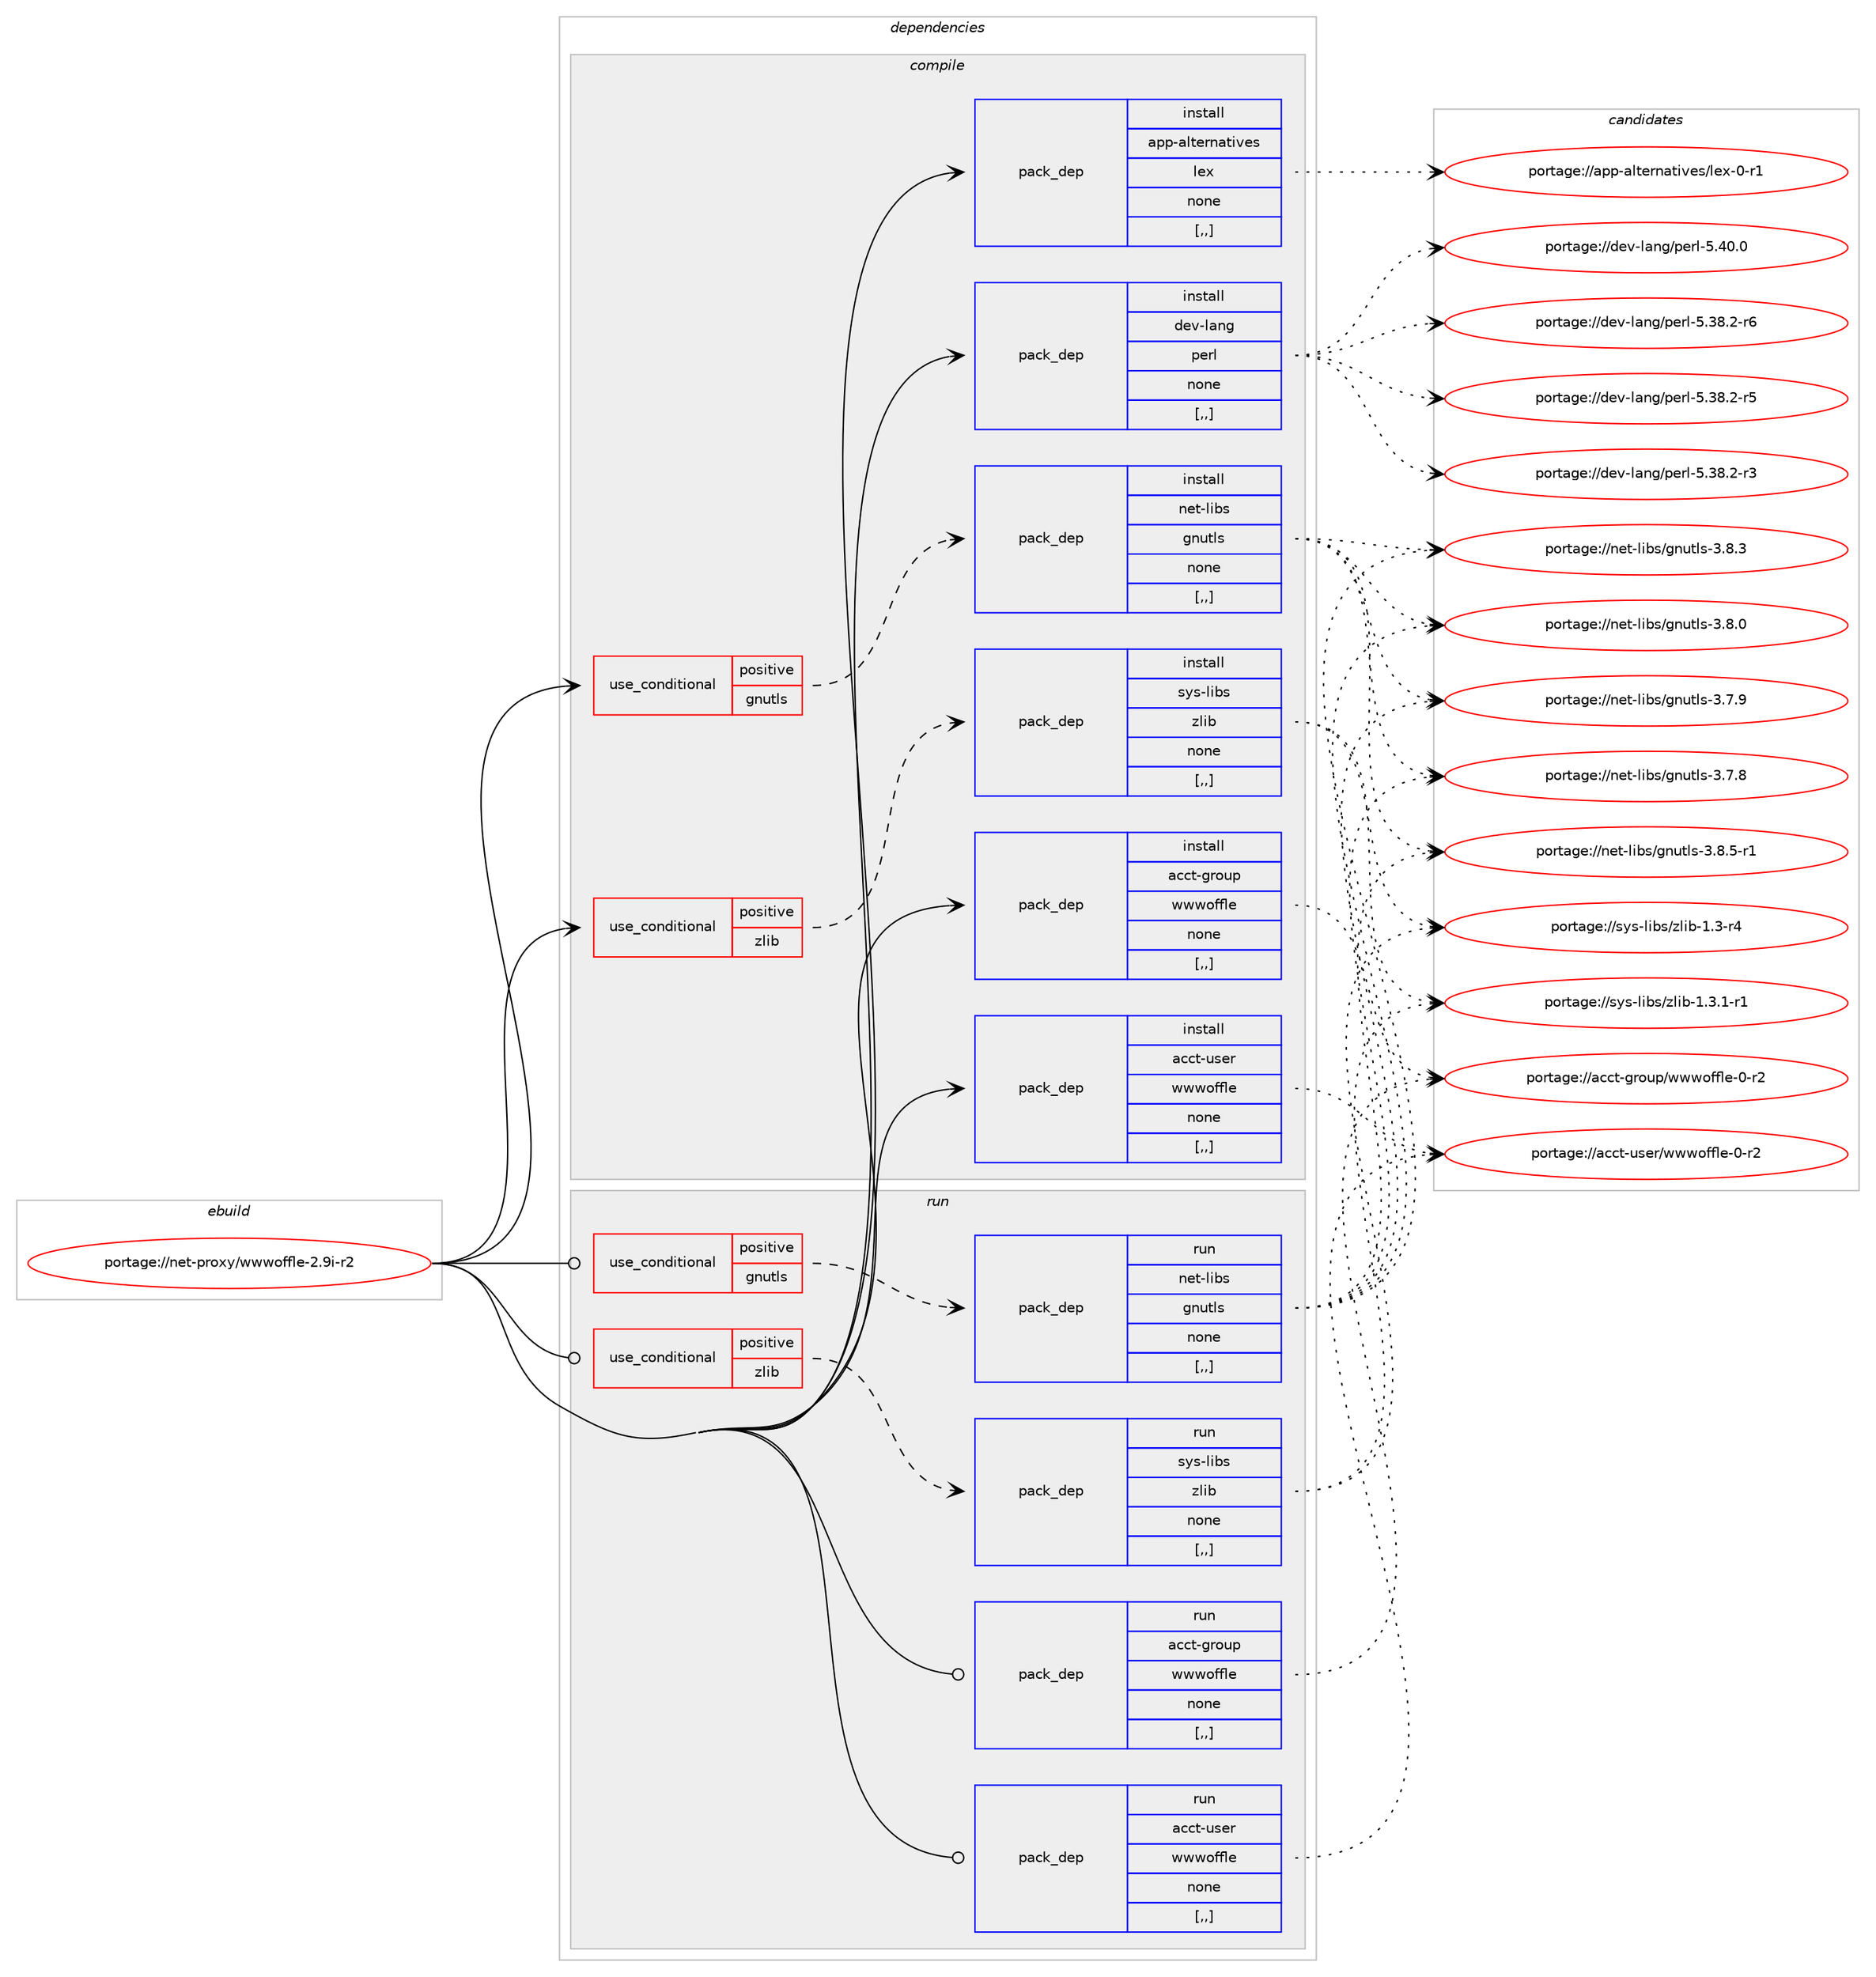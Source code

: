 digraph prolog {

# *************
# Graph options
# *************

newrank=true;
concentrate=true;
compound=true;
graph [rankdir=LR,fontname=Helvetica,fontsize=10,ranksep=1.5];#, ranksep=2.5, nodesep=0.2];
edge  [arrowhead=vee];
node  [fontname=Helvetica,fontsize=10];

# **********
# The ebuild
# **********

subgraph cluster_leftcol {
color=gray;
rank=same;
label=<<i>ebuild</i>>;
id [label="portage://net-proxy/wwwoffle-2.9i-r2", color=red, width=4, href="../net-proxy/wwwoffle-2.9i-r2.svg"];
}

# ****************
# The dependencies
# ****************

subgraph cluster_midcol {
color=gray;
label=<<i>dependencies</i>>;
subgraph cluster_compile {
fillcolor="#eeeeee";
style=filled;
label=<<i>compile</i>>;
subgraph cond357 {
dependency1438 [label=<<TABLE BORDER="0" CELLBORDER="1" CELLSPACING="0" CELLPADDING="4"><TR><TD ROWSPAN="3" CELLPADDING="10">use_conditional</TD></TR><TR><TD>positive</TD></TR><TR><TD>gnutls</TD></TR></TABLE>>, shape=none, color=red];
subgraph pack1067 {
dependency1439 [label=<<TABLE BORDER="0" CELLBORDER="1" CELLSPACING="0" CELLPADDING="4" WIDTH="220"><TR><TD ROWSPAN="6" CELLPADDING="30">pack_dep</TD></TR><TR><TD WIDTH="110">install</TD></TR><TR><TD>net-libs</TD></TR><TR><TD>gnutls</TD></TR><TR><TD>none</TD></TR><TR><TD>[,,]</TD></TR></TABLE>>, shape=none, color=blue];
}
dependency1438:e -> dependency1439:w [weight=20,style="dashed",arrowhead="vee"];
}
id:e -> dependency1438:w [weight=20,style="solid",arrowhead="vee"];
subgraph cond358 {
dependency1440 [label=<<TABLE BORDER="0" CELLBORDER="1" CELLSPACING="0" CELLPADDING="4"><TR><TD ROWSPAN="3" CELLPADDING="10">use_conditional</TD></TR><TR><TD>positive</TD></TR><TR><TD>zlib</TD></TR></TABLE>>, shape=none, color=red];
subgraph pack1068 {
dependency1441 [label=<<TABLE BORDER="0" CELLBORDER="1" CELLSPACING="0" CELLPADDING="4" WIDTH="220"><TR><TD ROWSPAN="6" CELLPADDING="30">pack_dep</TD></TR><TR><TD WIDTH="110">install</TD></TR><TR><TD>sys-libs</TD></TR><TR><TD>zlib</TD></TR><TR><TD>none</TD></TR><TR><TD>[,,]</TD></TR></TABLE>>, shape=none, color=blue];
}
dependency1440:e -> dependency1441:w [weight=20,style="dashed",arrowhead="vee"];
}
id:e -> dependency1440:w [weight=20,style="solid",arrowhead="vee"];
subgraph pack1069 {
dependency1442 [label=<<TABLE BORDER="0" CELLBORDER="1" CELLSPACING="0" CELLPADDING="4" WIDTH="220"><TR><TD ROWSPAN="6" CELLPADDING="30">pack_dep</TD></TR><TR><TD WIDTH="110">install</TD></TR><TR><TD>acct-group</TD></TR><TR><TD>wwwoffle</TD></TR><TR><TD>none</TD></TR><TR><TD>[,,]</TD></TR></TABLE>>, shape=none, color=blue];
}
id:e -> dependency1442:w [weight=20,style="solid",arrowhead="vee"];
subgraph pack1070 {
dependency1443 [label=<<TABLE BORDER="0" CELLBORDER="1" CELLSPACING="0" CELLPADDING="4" WIDTH="220"><TR><TD ROWSPAN="6" CELLPADDING="30">pack_dep</TD></TR><TR><TD WIDTH="110">install</TD></TR><TR><TD>acct-user</TD></TR><TR><TD>wwwoffle</TD></TR><TR><TD>none</TD></TR><TR><TD>[,,]</TD></TR></TABLE>>, shape=none, color=blue];
}
id:e -> dependency1443:w [weight=20,style="solid",arrowhead="vee"];
subgraph pack1071 {
dependency1444 [label=<<TABLE BORDER="0" CELLBORDER="1" CELLSPACING="0" CELLPADDING="4" WIDTH="220"><TR><TD ROWSPAN="6" CELLPADDING="30">pack_dep</TD></TR><TR><TD WIDTH="110">install</TD></TR><TR><TD>app-alternatives</TD></TR><TR><TD>lex</TD></TR><TR><TD>none</TD></TR><TR><TD>[,,]</TD></TR></TABLE>>, shape=none, color=blue];
}
id:e -> dependency1444:w [weight=20,style="solid",arrowhead="vee"];
subgraph pack1072 {
dependency1445 [label=<<TABLE BORDER="0" CELLBORDER="1" CELLSPACING="0" CELLPADDING="4" WIDTH="220"><TR><TD ROWSPAN="6" CELLPADDING="30">pack_dep</TD></TR><TR><TD WIDTH="110">install</TD></TR><TR><TD>dev-lang</TD></TR><TR><TD>perl</TD></TR><TR><TD>none</TD></TR><TR><TD>[,,]</TD></TR></TABLE>>, shape=none, color=blue];
}
id:e -> dependency1445:w [weight=20,style="solid",arrowhead="vee"];
}
subgraph cluster_compileandrun {
fillcolor="#eeeeee";
style=filled;
label=<<i>compile and run</i>>;
}
subgraph cluster_run {
fillcolor="#eeeeee";
style=filled;
label=<<i>run</i>>;
subgraph cond359 {
dependency1446 [label=<<TABLE BORDER="0" CELLBORDER="1" CELLSPACING="0" CELLPADDING="4"><TR><TD ROWSPAN="3" CELLPADDING="10">use_conditional</TD></TR><TR><TD>positive</TD></TR><TR><TD>gnutls</TD></TR></TABLE>>, shape=none, color=red];
subgraph pack1073 {
dependency1447 [label=<<TABLE BORDER="0" CELLBORDER="1" CELLSPACING="0" CELLPADDING="4" WIDTH="220"><TR><TD ROWSPAN="6" CELLPADDING="30">pack_dep</TD></TR><TR><TD WIDTH="110">run</TD></TR><TR><TD>net-libs</TD></TR><TR><TD>gnutls</TD></TR><TR><TD>none</TD></TR><TR><TD>[,,]</TD></TR></TABLE>>, shape=none, color=blue];
}
dependency1446:e -> dependency1447:w [weight=20,style="dashed",arrowhead="vee"];
}
id:e -> dependency1446:w [weight=20,style="solid",arrowhead="odot"];
subgraph cond360 {
dependency1448 [label=<<TABLE BORDER="0" CELLBORDER="1" CELLSPACING="0" CELLPADDING="4"><TR><TD ROWSPAN="3" CELLPADDING="10">use_conditional</TD></TR><TR><TD>positive</TD></TR><TR><TD>zlib</TD></TR></TABLE>>, shape=none, color=red];
subgraph pack1074 {
dependency1449 [label=<<TABLE BORDER="0" CELLBORDER="1" CELLSPACING="0" CELLPADDING="4" WIDTH="220"><TR><TD ROWSPAN="6" CELLPADDING="30">pack_dep</TD></TR><TR><TD WIDTH="110">run</TD></TR><TR><TD>sys-libs</TD></TR><TR><TD>zlib</TD></TR><TR><TD>none</TD></TR><TR><TD>[,,]</TD></TR></TABLE>>, shape=none, color=blue];
}
dependency1448:e -> dependency1449:w [weight=20,style="dashed",arrowhead="vee"];
}
id:e -> dependency1448:w [weight=20,style="solid",arrowhead="odot"];
subgraph pack1075 {
dependency1450 [label=<<TABLE BORDER="0" CELLBORDER="1" CELLSPACING="0" CELLPADDING="4" WIDTH="220"><TR><TD ROWSPAN="6" CELLPADDING="30">pack_dep</TD></TR><TR><TD WIDTH="110">run</TD></TR><TR><TD>acct-group</TD></TR><TR><TD>wwwoffle</TD></TR><TR><TD>none</TD></TR><TR><TD>[,,]</TD></TR></TABLE>>, shape=none, color=blue];
}
id:e -> dependency1450:w [weight=20,style="solid",arrowhead="odot"];
subgraph pack1076 {
dependency1451 [label=<<TABLE BORDER="0" CELLBORDER="1" CELLSPACING="0" CELLPADDING="4" WIDTH="220"><TR><TD ROWSPAN="6" CELLPADDING="30">pack_dep</TD></TR><TR><TD WIDTH="110">run</TD></TR><TR><TD>acct-user</TD></TR><TR><TD>wwwoffle</TD></TR><TR><TD>none</TD></TR><TR><TD>[,,]</TD></TR></TABLE>>, shape=none, color=blue];
}
id:e -> dependency1451:w [weight=20,style="solid",arrowhead="odot"];
}
}

# **************
# The candidates
# **************

subgraph cluster_choices {
rank=same;
color=gray;
label=<<i>candidates</i>>;

subgraph choice1067 {
color=black;
nodesep=1;
choice1101011164510810598115471031101171161081154551465646534511449 [label="portage://net-libs/gnutls-3.8.5-r1", color=red, width=4,href="../net-libs/gnutls-3.8.5-r1.svg"];
choice110101116451081059811547103110117116108115455146564651 [label="portage://net-libs/gnutls-3.8.3", color=red, width=4,href="../net-libs/gnutls-3.8.3.svg"];
choice110101116451081059811547103110117116108115455146564648 [label="portage://net-libs/gnutls-3.8.0", color=red, width=4,href="../net-libs/gnutls-3.8.0.svg"];
choice110101116451081059811547103110117116108115455146554657 [label="portage://net-libs/gnutls-3.7.9", color=red, width=4,href="../net-libs/gnutls-3.7.9.svg"];
choice110101116451081059811547103110117116108115455146554656 [label="portage://net-libs/gnutls-3.7.8", color=red, width=4,href="../net-libs/gnutls-3.7.8.svg"];
dependency1439:e -> choice1101011164510810598115471031101171161081154551465646534511449:w [style=dotted,weight="100"];
dependency1439:e -> choice110101116451081059811547103110117116108115455146564651:w [style=dotted,weight="100"];
dependency1439:e -> choice110101116451081059811547103110117116108115455146564648:w [style=dotted,weight="100"];
dependency1439:e -> choice110101116451081059811547103110117116108115455146554657:w [style=dotted,weight="100"];
dependency1439:e -> choice110101116451081059811547103110117116108115455146554656:w [style=dotted,weight="100"];
}
subgraph choice1068 {
color=black;
nodesep=1;
choice115121115451081059811547122108105984549465146494511449 [label="portage://sys-libs/zlib-1.3.1-r1", color=red, width=4,href="../sys-libs/zlib-1.3.1-r1.svg"];
choice11512111545108105981154712210810598454946514511452 [label="portage://sys-libs/zlib-1.3-r4", color=red, width=4,href="../sys-libs/zlib-1.3-r4.svg"];
dependency1441:e -> choice115121115451081059811547122108105984549465146494511449:w [style=dotted,weight="100"];
dependency1441:e -> choice11512111545108105981154712210810598454946514511452:w [style=dotted,weight="100"];
}
subgraph choice1069 {
color=black;
nodesep=1;
choice979999116451031141111171124711911911911110210210810145484511450 [label="portage://acct-group/wwwoffle-0-r2", color=red, width=4,href="../acct-group/wwwoffle-0-r2.svg"];
dependency1442:e -> choice979999116451031141111171124711911911911110210210810145484511450:w [style=dotted,weight="100"];
}
subgraph choice1070 {
color=black;
nodesep=1;
choice979999116451171151011144711911911911110210210810145484511450 [label="portage://acct-user/wwwoffle-0-r2", color=red, width=4,href="../acct-user/wwwoffle-0-r2.svg"];
dependency1443:e -> choice979999116451171151011144711911911911110210210810145484511450:w [style=dotted,weight="100"];
}
subgraph choice1071 {
color=black;
nodesep=1;
choice971121124597108116101114110971161051181011154710810112045484511449 [label="portage://app-alternatives/lex-0-r1", color=red, width=4,href="../app-alternatives/lex-0-r1.svg"];
dependency1444:e -> choice971121124597108116101114110971161051181011154710810112045484511449:w [style=dotted,weight="100"];
}
subgraph choice1072 {
color=black;
nodesep=1;
choice10010111845108971101034711210111410845534652484648 [label="portage://dev-lang/perl-5.40.0", color=red, width=4,href="../dev-lang/perl-5.40.0.svg"];
choice100101118451089711010347112101114108455346515646504511454 [label="portage://dev-lang/perl-5.38.2-r6", color=red, width=4,href="../dev-lang/perl-5.38.2-r6.svg"];
choice100101118451089711010347112101114108455346515646504511453 [label="portage://dev-lang/perl-5.38.2-r5", color=red, width=4,href="../dev-lang/perl-5.38.2-r5.svg"];
choice100101118451089711010347112101114108455346515646504511451 [label="portage://dev-lang/perl-5.38.2-r3", color=red, width=4,href="../dev-lang/perl-5.38.2-r3.svg"];
dependency1445:e -> choice10010111845108971101034711210111410845534652484648:w [style=dotted,weight="100"];
dependency1445:e -> choice100101118451089711010347112101114108455346515646504511454:w [style=dotted,weight="100"];
dependency1445:e -> choice100101118451089711010347112101114108455346515646504511453:w [style=dotted,weight="100"];
dependency1445:e -> choice100101118451089711010347112101114108455346515646504511451:w [style=dotted,weight="100"];
}
subgraph choice1073 {
color=black;
nodesep=1;
choice1101011164510810598115471031101171161081154551465646534511449 [label="portage://net-libs/gnutls-3.8.5-r1", color=red, width=4,href="../net-libs/gnutls-3.8.5-r1.svg"];
choice110101116451081059811547103110117116108115455146564651 [label="portage://net-libs/gnutls-3.8.3", color=red, width=4,href="../net-libs/gnutls-3.8.3.svg"];
choice110101116451081059811547103110117116108115455146564648 [label="portage://net-libs/gnutls-3.8.0", color=red, width=4,href="../net-libs/gnutls-3.8.0.svg"];
choice110101116451081059811547103110117116108115455146554657 [label="portage://net-libs/gnutls-3.7.9", color=red, width=4,href="../net-libs/gnutls-3.7.9.svg"];
choice110101116451081059811547103110117116108115455146554656 [label="portage://net-libs/gnutls-3.7.8", color=red, width=4,href="../net-libs/gnutls-3.7.8.svg"];
dependency1447:e -> choice1101011164510810598115471031101171161081154551465646534511449:w [style=dotted,weight="100"];
dependency1447:e -> choice110101116451081059811547103110117116108115455146564651:w [style=dotted,weight="100"];
dependency1447:e -> choice110101116451081059811547103110117116108115455146564648:w [style=dotted,weight="100"];
dependency1447:e -> choice110101116451081059811547103110117116108115455146554657:w [style=dotted,weight="100"];
dependency1447:e -> choice110101116451081059811547103110117116108115455146554656:w [style=dotted,weight="100"];
}
subgraph choice1074 {
color=black;
nodesep=1;
choice115121115451081059811547122108105984549465146494511449 [label="portage://sys-libs/zlib-1.3.1-r1", color=red, width=4,href="../sys-libs/zlib-1.3.1-r1.svg"];
choice11512111545108105981154712210810598454946514511452 [label="portage://sys-libs/zlib-1.3-r4", color=red, width=4,href="../sys-libs/zlib-1.3-r4.svg"];
dependency1449:e -> choice115121115451081059811547122108105984549465146494511449:w [style=dotted,weight="100"];
dependency1449:e -> choice11512111545108105981154712210810598454946514511452:w [style=dotted,weight="100"];
}
subgraph choice1075 {
color=black;
nodesep=1;
choice979999116451031141111171124711911911911110210210810145484511450 [label="portage://acct-group/wwwoffle-0-r2", color=red, width=4,href="../acct-group/wwwoffle-0-r2.svg"];
dependency1450:e -> choice979999116451031141111171124711911911911110210210810145484511450:w [style=dotted,weight="100"];
}
subgraph choice1076 {
color=black;
nodesep=1;
choice979999116451171151011144711911911911110210210810145484511450 [label="portage://acct-user/wwwoffle-0-r2", color=red, width=4,href="../acct-user/wwwoffle-0-r2.svg"];
dependency1451:e -> choice979999116451171151011144711911911911110210210810145484511450:w [style=dotted,weight="100"];
}
}

}
